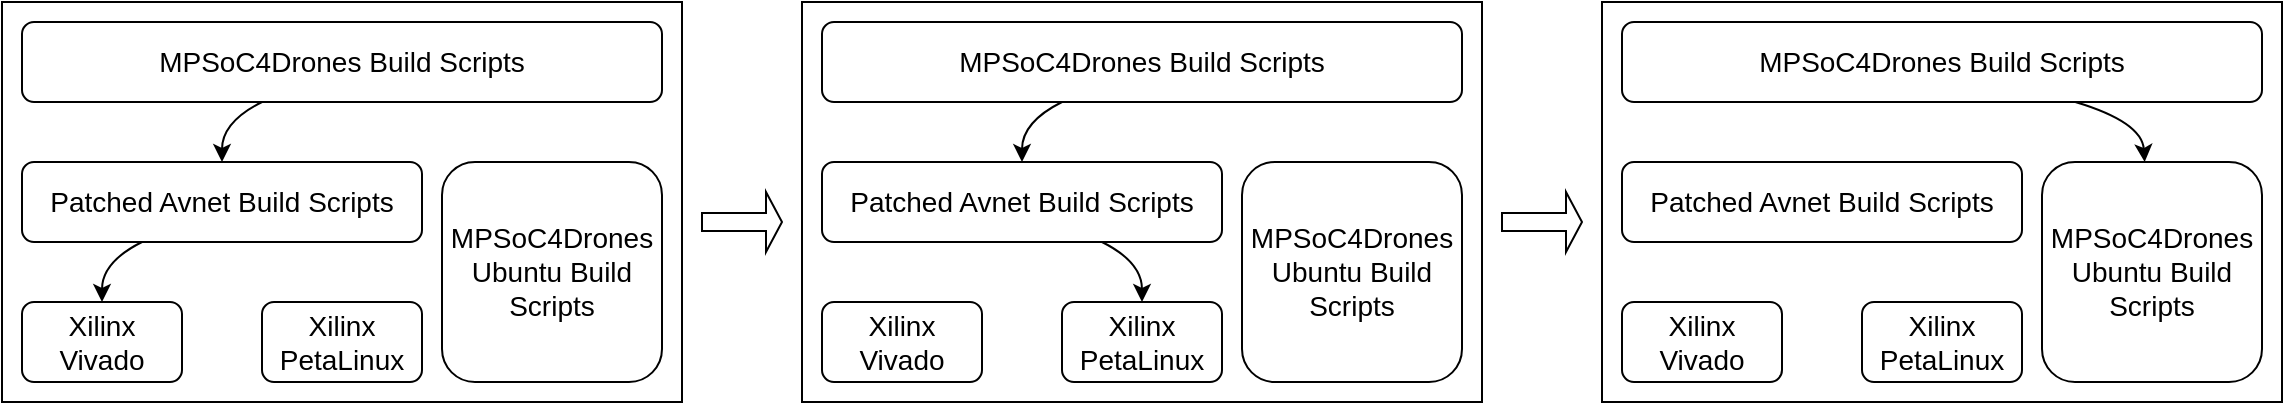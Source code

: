 <mxfile version="16.4.7" type="github">
  <diagram id="DBENo5YtDbYjwAVl-Cwq" name="Page-1">
    <mxGraphModel dx="1422" dy="793" grid="1" gridSize="10" guides="1" tooltips="1" connect="1" arrows="1" fold="1" page="1" pageScale="1" pageWidth="850" pageHeight="1100" math="0" shadow="0">
      <root>
        <mxCell id="0" />
        <mxCell id="1" parent="0" />
        <mxCell id="fHIxv8XUNMr_YjeUw-Ng-28" value="" style="rounded=0;whiteSpace=wrap;html=1;" vertex="1" parent="1">
          <mxGeometry x="950" y="190" width="340" height="200" as="geometry" />
        </mxCell>
        <mxCell id="fHIxv8XUNMr_YjeUw-Ng-26" value="" style="rounded=0;whiteSpace=wrap;html=1;" vertex="1" parent="1">
          <mxGeometry x="550" y="190" width="340" height="200" as="geometry" />
        </mxCell>
        <mxCell id="fHIxv8XUNMr_YjeUw-Ng-25" value="" style="rounded=0;whiteSpace=wrap;html=1;" vertex="1" parent="1">
          <mxGeometry x="150" y="190" width="340" height="200" as="geometry" />
        </mxCell>
        <mxCell id="fHIxv8XUNMr_YjeUw-Ng-1" value="&lt;div style=&quot;font-size: 14px&quot;&gt;&lt;font style=&quot;font-size: 14px&quot;&gt;MPSoC4Drones Build Scripts&lt;/font&gt;&lt;/div&gt;" style="rounded=1;whiteSpace=wrap;html=1;" vertex="1" parent="1">
          <mxGeometry x="160" y="200" width="320" height="40" as="geometry" />
        </mxCell>
        <mxCell id="fHIxv8XUNMr_YjeUw-Ng-2" value="&lt;div style=&quot;font-size: 14px;&quot;&gt;Patched Avnet Build Scripts&lt;/div&gt;" style="rounded=1;whiteSpace=wrap;html=1;fontSize=14;" vertex="1" parent="1">
          <mxGeometry x="160" y="270" width="200" height="40" as="geometry" />
        </mxCell>
        <mxCell id="fHIxv8XUNMr_YjeUw-Ng-3" value="&lt;div style=&quot;font-size: 14px;&quot;&gt;Xilinx &lt;br style=&quot;font-size: 14px;&quot;&gt;&lt;/div&gt;&lt;div style=&quot;font-size: 14px;&quot;&gt;Vivado&lt;/div&gt;" style="rounded=1;whiteSpace=wrap;html=1;fontSize=14;" vertex="1" parent="1">
          <mxGeometry x="160" y="340" width="80" height="40" as="geometry" />
        </mxCell>
        <mxCell id="fHIxv8XUNMr_YjeUw-Ng-4" value="" style="curved=1;endArrow=classic;html=1;rounded=0;" edge="1" parent="1" source="fHIxv8XUNMr_YjeUw-Ng-2" target="fHIxv8XUNMr_YjeUw-Ng-3">
          <mxGeometry width="50" height="50" relative="1" as="geometry">
            <mxPoint x="260" y="520" as="sourcePoint" />
            <mxPoint x="310" y="470" as="targetPoint" />
            <Array as="points">
              <mxPoint x="200" y="320" />
            </Array>
          </mxGeometry>
        </mxCell>
        <mxCell id="fHIxv8XUNMr_YjeUw-Ng-5" value="Xilinx PetaLinux" style="rounded=1;whiteSpace=wrap;html=1;fontSize=14;" vertex="1" parent="1">
          <mxGeometry x="280" y="340" width="80" height="40" as="geometry" />
        </mxCell>
        <mxCell id="fHIxv8XUNMr_YjeUw-Ng-7" value="MPSoC4Drones Ubuntu Build Scripts" style="rounded=1;whiteSpace=wrap;html=1;fontSize=14;" vertex="1" parent="1">
          <mxGeometry x="370" y="270" width="110" height="110" as="geometry" />
        </mxCell>
        <mxCell id="fHIxv8XUNMr_YjeUw-Ng-8" value="" style="curved=1;endArrow=classic;html=1;rounded=0;" edge="1" parent="1" source="fHIxv8XUNMr_YjeUw-Ng-1" target="fHIxv8XUNMr_YjeUw-Ng-2">
          <mxGeometry width="50" height="50" relative="1" as="geometry">
            <mxPoint x="60" y="300" as="sourcePoint" />
            <mxPoint x="110" y="250" as="targetPoint" />
            <Array as="points">
              <mxPoint x="260" y="250" />
            </Array>
          </mxGeometry>
        </mxCell>
        <mxCell id="fHIxv8XUNMr_YjeUw-Ng-9" value="&lt;div style=&quot;font-size: 14px;&quot;&gt;MPSoC4Drones Build Scripts&lt;/div&gt;" style="rounded=1;whiteSpace=wrap;html=1;fontSize=14;" vertex="1" parent="1">
          <mxGeometry x="560" y="200" width="320" height="40" as="geometry" />
        </mxCell>
        <mxCell id="fHIxv8XUNMr_YjeUw-Ng-10" value="&lt;div style=&quot;font-size: 14px;&quot;&gt;Patched Avnet Build Scripts&lt;/div&gt;" style="rounded=1;whiteSpace=wrap;html=1;fontSize=14;" vertex="1" parent="1">
          <mxGeometry x="560" y="270" width="200" height="40" as="geometry" />
        </mxCell>
        <mxCell id="fHIxv8XUNMr_YjeUw-Ng-11" value="&lt;div style=&quot;font-size: 14px;&quot;&gt;Xilinx &lt;br style=&quot;font-size: 14px;&quot;&gt;&lt;/div&gt;&lt;div style=&quot;font-size: 14px;&quot;&gt;Vivado&lt;/div&gt;" style="rounded=1;whiteSpace=wrap;html=1;fontSize=14;" vertex="1" parent="1">
          <mxGeometry x="560" y="340" width="80" height="40" as="geometry" />
        </mxCell>
        <mxCell id="fHIxv8XUNMr_YjeUw-Ng-12" value="" style="curved=1;endArrow=classic;html=1;rounded=0;" edge="1" source="fHIxv8XUNMr_YjeUw-Ng-10" target="fHIxv8XUNMr_YjeUw-Ng-13" parent="1">
          <mxGeometry width="50" height="50" relative="1" as="geometry">
            <mxPoint x="660" y="520" as="sourcePoint" />
            <mxPoint x="710" y="470" as="targetPoint" />
            <Array as="points">
              <mxPoint x="720" y="320" />
            </Array>
          </mxGeometry>
        </mxCell>
        <mxCell id="fHIxv8XUNMr_YjeUw-Ng-13" value="Xilinx PetaLinux" style="rounded=1;whiteSpace=wrap;html=1;fontSize=14;" vertex="1" parent="1">
          <mxGeometry x="680" y="340" width="80" height="40" as="geometry" />
        </mxCell>
        <mxCell id="fHIxv8XUNMr_YjeUw-Ng-14" value="MPSoC4Drones Ubuntu Build Scripts" style="rounded=1;whiteSpace=wrap;html=1;fontSize=14;" vertex="1" parent="1">
          <mxGeometry x="770" y="270" width="110" height="110" as="geometry" />
        </mxCell>
        <mxCell id="fHIxv8XUNMr_YjeUw-Ng-15" value="" style="curved=1;endArrow=classic;html=1;rounded=0;" edge="1" source="fHIxv8XUNMr_YjeUw-Ng-9" target="fHIxv8XUNMr_YjeUw-Ng-10" parent="1">
          <mxGeometry width="50" height="50" relative="1" as="geometry">
            <mxPoint x="460" y="300" as="sourcePoint" />
            <mxPoint x="510" y="250" as="targetPoint" />
            <Array as="points">
              <mxPoint x="660" y="250" />
            </Array>
          </mxGeometry>
        </mxCell>
        <mxCell id="fHIxv8XUNMr_YjeUw-Ng-16" value="&lt;div style=&quot;font-size: 14px;&quot;&gt;MPSoC4Drones Build Scripts&lt;/div&gt;" style="rounded=1;whiteSpace=wrap;html=1;fontSize=14;" vertex="1" parent="1">
          <mxGeometry x="960" y="200" width="320" height="40" as="geometry" />
        </mxCell>
        <mxCell id="fHIxv8XUNMr_YjeUw-Ng-17" value="&lt;div style=&quot;font-size: 14px;&quot;&gt;Patched Avnet Build Scripts&lt;/div&gt;" style="rounded=1;whiteSpace=wrap;html=1;fontSize=14;" vertex="1" parent="1">
          <mxGeometry x="960" y="270" width="200" height="40" as="geometry" />
        </mxCell>
        <mxCell id="fHIxv8XUNMr_YjeUw-Ng-18" value="&lt;div style=&quot;font-size: 14px;&quot;&gt;Xilinx &lt;br style=&quot;font-size: 14px;&quot;&gt;&lt;/div&gt;&lt;div style=&quot;font-size: 14px;&quot;&gt;Vivado&lt;/div&gt;" style="rounded=1;whiteSpace=wrap;html=1;fontSize=14;" vertex="1" parent="1">
          <mxGeometry x="960" y="340" width="80" height="40" as="geometry" />
        </mxCell>
        <mxCell id="fHIxv8XUNMr_YjeUw-Ng-20" value="Xilinx PetaLinux" style="rounded=1;whiteSpace=wrap;html=1;fontSize=14;" vertex="1" parent="1">
          <mxGeometry x="1080" y="340" width="80" height="40" as="geometry" />
        </mxCell>
        <mxCell id="fHIxv8XUNMr_YjeUw-Ng-21" value="MPSoC4Drones Ubuntu Build Scripts" style="rounded=1;whiteSpace=wrap;html=1;fontSize=14;" vertex="1" parent="1">
          <mxGeometry x="1170" y="270" width="110" height="110" as="geometry" />
        </mxCell>
        <mxCell id="fHIxv8XUNMr_YjeUw-Ng-22" value="" style="curved=1;endArrow=classic;html=1;rounded=0;" edge="1" source="fHIxv8XUNMr_YjeUw-Ng-16" target="fHIxv8XUNMr_YjeUw-Ng-21" parent="1">
          <mxGeometry width="50" height="50" relative="1" as="geometry">
            <mxPoint x="860" y="300" as="sourcePoint" />
            <mxPoint x="910" y="250" as="targetPoint" />
            <Array as="points">
              <mxPoint x="1220" y="250" />
            </Array>
          </mxGeometry>
        </mxCell>
        <mxCell id="fHIxv8XUNMr_YjeUw-Ng-23" value="" style="shape=singleArrow;whiteSpace=wrap;html=1;" vertex="1" parent="1">
          <mxGeometry x="500" y="285" width="40" height="30" as="geometry" />
        </mxCell>
        <mxCell id="fHIxv8XUNMr_YjeUw-Ng-29" value="" style="shape=singleArrow;whiteSpace=wrap;html=1;" vertex="1" parent="1">
          <mxGeometry x="900" y="285" width="40" height="30" as="geometry" />
        </mxCell>
      </root>
    </mxGraphModel>
  </diagram>
</mxfile>
